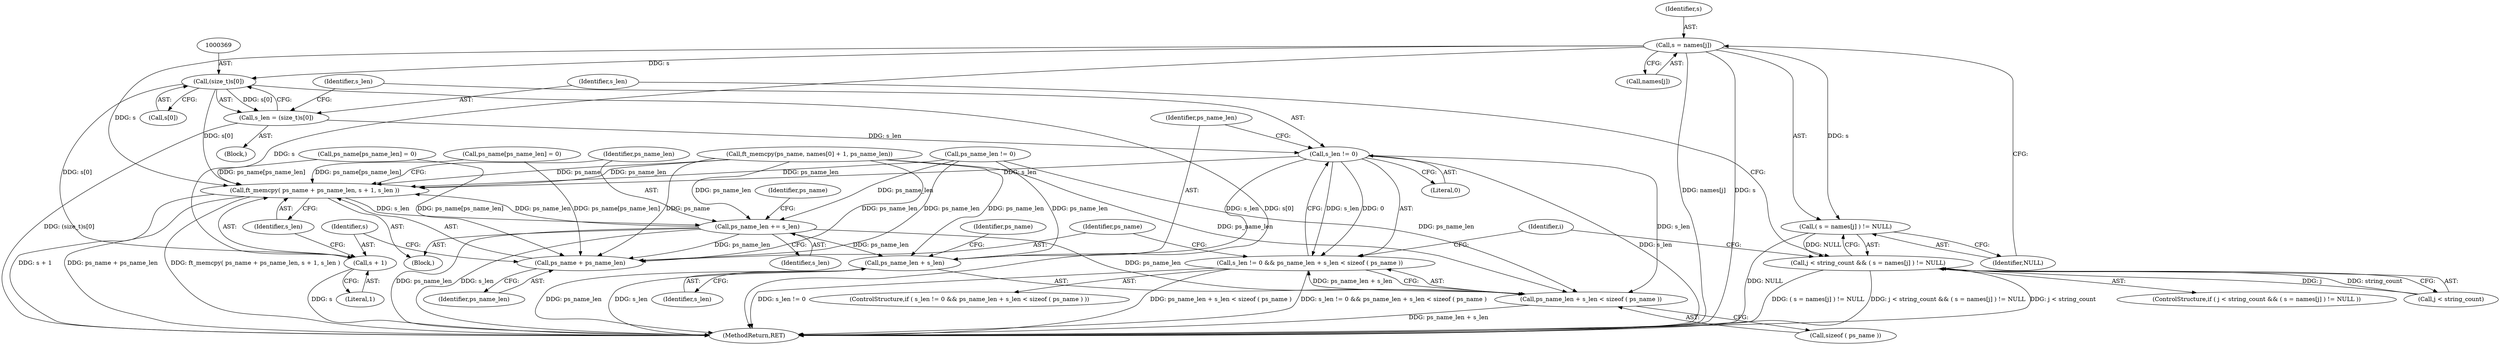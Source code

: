 digraph "0_savannah_18a8f0d9943369449bc4de92d411c78fb08d616c@array" {
"1000358" [label="(Call,s = names[j])"];
"1000357" [label="(Call,( s = names[j] ) != NULL)"];
"1000353" [label="(Call,j < string_count && ( s = names[j] ) != NULL)"];
"1000368" [label="(Call,(size_t)s[0])"];
"1000366" [label="(Call,s_len = (size_t)s[0])"];
"1000375" [label="(Call,s_len != 0)"];
"1000374" [label="(Call,s_len != 0 && ps_name_len + s_len < sizeof ( ps_name ))"];
"1000378" [label="(Call,ps_name_len + s_len < sizeof ( ps_name ))"];
"1000379" [label="(Call,ps_name_len + s_len)"];
"1000385" [label="(Call,ft_memcpy( ps_name + ps_name_len, s + 1, s_len ))"];
"1000393" [label="(Call,ps_name_len += s_len)"];
"1000386" [label="(Call,ps_name + ps_name_len)"];
"1000389" [label="(Call,s + 1)"];
"1000379" [label="(Call,ps_name_len + s_len)"];
"1000383" [label="(Identifier,ps_name)"];
"1000381" [label="(Identifier,s_len)"];
"1000354" [label="(Call,j < string_count)"];
"1000394" [label="(Identifier,ps_name_len)"];
"1000360" [label="(Call,names[j])"];
"1000382" [label="(Call,sizeof ( ps_name ))"];
"1000393" [label="(Call,ps_name_len += s_len)"];
"1000282" [label="(Call,ft_memcpy(ps_name, names[0] + 1, ps_name_len))"];
"1000363" [label="(Identifier,NULL)"];
"1000352" [label="(ControlStructure,if ( j < string_count && ( s = names[j] ) != NULL ))"];
"1000373" [label="(ControlStructure,if ( s_len != 0 && ps_name_len + s_len < sizeof ( ps_name ) ))"];
"1000359" [label="(Identifier,s)"];
"1000358" [label="(Call,s = names[j])"];
"1000380" [label="(Identifier,ps_name_len)"];
"1000357" [label="(Call,( s = names[j] ) != NULL)"];
"1000375" [label="(Call,s_len != 0)"];
"1000378" [label="(Call,ps_name_len + s_len < sizeof ( ps_name ))"];
"1000395" [label="(Identifier,s_len)"];
"1000404" [label="(MethodReturn,RET)"];
"1000376" [label="(Identifier,s_len)"];
"1000386" [label="(Call,ps_name + ps_name_len)"];
"1000388" [label="(Identifier,ps_name_len)"];
"1000353" [label="(Call,j < string_count && ( s = names[j] ) != NULL)"];
"1000390" [label="(Identifier,s)"];
"1000391" [label="(Literal,1)"];
"1000370" [label="(Call,s[0])"];
"1000384" [label="(Block,)"];
"1000374" [label="(Call,s_len != 0 && ps_name_len + s_len < sizeof ( ps_name ))"];
"1000377" [label="(Literal,0)"];
"1000392" [label="(Identifier,s_len)"];
"1000398" [label="(Identifier,ps_name)"];
"1000368" [label="(Call,(size_t)s[0])"];
"1000387" [label="(Identifier,ps_name)"];
"1000367" [label="(Identifier,s_len)"];
"1000341" [label="(Identifier,i)"];
"1000366" [label="(Call,s_len = (size_t)s[0])"];
"1000385" [label="(Call,ft_memcpy( ps_name + ps_name_len, s + 1, s_len ))"];
"1000396" [label="(Call,ps_name[ps_name_len] = 0)"];
"1000295" [label="(Call,ps_name[ps_name_len] = 0)"];
"1000389" [label="(Call,s + 1)"];
"1000278" [label="(Call,ps_name_len != 0)"];
"1000364" [label="(Block,)"];
"1000358" -> "1000357"  [label="AST: "];
"1000358" -> "1000360"  [label="CFG: "];
"1000359" -> "1000358"  [label="AST: "];
"1000360" -> "1000358"  [label="AST: "];
"1000363" -> "1000358"  [label="CFG: "];
"1000358" -> "1000404"  [label="DDG: names[j]"];
"1000358" -> "1000404"  [label="DDG: s"];
"1000358" -> "1000357"  [label="DDG: s"];
"1000358" -> "1000368"  [label="DDG: s"];
"1000358" -> "1000385"  [label="DDG: s"];
"1000358" -> "1000389"  [label="DDG: s"];
"1000357" -> "1000353"  [label="AST: "];
"1000357" -> "1000363"  [label="CFG: "];
"1000363" -> "1000357"  [label="AST: "];
"1000353" -> "1000357"  [label="CFG: "];
"1000357" -> "1000404"  [label="DDG: NULL"];
"1000357" -> "1000353"  [label="DDG: NULL"];
"1000353" -> "1000352"  [label="AST: "];
"1000353" -> "1000354"  [label="CFG: "];
"1000354" -> "1000353"  [label="AST: "];
"1000367" -> "1000353"  [label="CFG: "];
"1000341" -> "1000353"  [label="CFG: "];
"1000353" -> "1000404"  [label="DDG: ( s = names[j] ) != NULL"];
"1000353" -> "1000404"  [label="DDG: j < string_count && ( s = names[j] ) != NULL"];
"1000353" -> "1000404"  [label="DDG: j < string_count"];
"1000354" -> "1000353"  [label="DDG: j"];
"1000354" -> "1000353"  [label="DDG: string_count"];
"1000368" -> "1000366"  [label="AST: "];
"1000368" -> "1000370"  [label="CFG: "];
"1000369" -> "1000368"  [label="AST: "];
"1000370" -> "1000368"  [label="AST: "];
"1000366" -> "1000368"  [label="CFG: "];
"1000368" -> "1000404"  [label="DDG: s[0]"];
"1000368" -> "1000366"  [label="DDG: s[0]"];
"1000368" -> "1000385"  [label="DDG: s[0]"];
"1000368" -> "1000389"  [label="DDG: s[0]"];
"1000366" -> "1000364"  [label="AST: "];
"1000367" -> "1000366"  [label="AST: "];
"1000376" -> "1000366"  [label="CFG: "];
"1000366" -> "1000404"  [label="DDG: (size_t)s[0]"];
"1000366" -> "1000375"  [label="DDG: s_len"];
"1000375" -> "1000374"  [label="AST: "];
"1000375" -> "1000377"  [label="CFG: "];
"1000376" -> "1000375"  [label="AST: "];
"1000377" -> "1000375"  [label="AST: "];
"1000380" -> "1000375"  [label="CFG: "];
"1000374" -> "1000375"  [label="CFG: "];
"1000375" -> "1000404"  [label="DDG: s_len"];
"1000375" -> "1000374"  [label="DDG: s_len"];
"1000375" -> "1000374"  [label="DDG: 0"];
"1000375" -> "1000378"  [label="DDG: s_len"];
"1000375" -> "1000379"  [label="DDG: s_len"];
"1000375" -> "1000385"  [label="DDG: s_len"];
"1000374" -> "1000373"  [label="AST: "];
"1000374" -> "1000378"  [label="CFG: "];
"1000378" -> "1000374"  [label="AST: "];
"1000387" -> "1000374"  [label="CFG: "];
"1000341" -> "1000374"  [label="CFG: "];
"1000374" -> "1000404"  [label="DDG: s_len != 0"];
"1000374" -> "1000404"  [label="DDG: ps_name_len + s_len < sizeof ( ps_name )"];
"1000374" -> "1000404"  [label="DDG: s_len != 0 && ps_name_len + s_len < sizeof ( ps_name )"];
"1000378" -> "1000374"  [label="DDG: ps_name_len + s_len"];
"1000378" -> "1000382"  [label="CFG: "];
"1000379" -> "1000378"  [label="AST: "];
"1000382" -> "1000378"  [label="AST: "];
"1000378" -> "1000404"  [label="DDG: ps_name_len + s_len"];
"1000393" -> "1000378"  [label="DDG: ps_name_len"];
"1000278" -> "1000378"  [label="DDG: ps_name_len"];
"1000282" -> "1000378"  [label="DDG: ps_name_len"];
"1000379" -> "1000381"  [label="CFG: "];
"1000380" -> "1000379"  [label="AST: "];
"1000381" -> "1000379"  [label="AST: "];
"1000383" -> "1000379"  [label="CFG: "];
"1000379" -> "1000404"  [label="DDG: ps_name_len"];
"1000379" -> "1000404"  [label="DDG: s_len"];
"1000393" -> "1000379"  [label="DDG: ps_name_len"];
"1000278" -> "1000379"  [label="DDG: ps_name_len"];
"1000282" -> "1000379"  [label="DDG: ps_name_len"];
"1000385" -> "1000384"  [label="AST: "];
"1000385" -> "1000392"  [label="CFG: "];
"1000386" -> "1000385"  [label="AST: "];
"1000389" -> "1000385"  [label="AST: "];
"1000392" -> "1000385"  [label="AST: "];
"1000394" -> "1000385"  [label="CFG: "];
"1000385" -> "1000404"  [label="DDG: s + 1"];
"1000385" -> "1000404"  [label="DDG: ps_name + ps_name_len"];
"1000385" -> "1000404"  [label="DDG: ft_memcpy( ps_name + ps_name_len, s + 1, s_len )"];
"1000396" -> "1000385"  [label="DDG: ps_name[ps_name_len]"];
"1000295" -> "1000385"  [label="DDG: ps_name[ps_name_len]"];
"1000282" -> "1000385"  [label="DDG: ps_name"];
"1000282" -> "1000385"  [label="DDG: ps_name_len"];
"1000393" -> "1000385"  [label="DDG: ps_name_len"];
"1000278" -> "1000385"  [label="DDG: ps_name_len"];
"1000385" -> "1000393"  [label="DDG: s_len"];
"1000393" -> "1000384"  [label="AST: "];
"1000393" -> "1000395"  [label="CFG: "];
"1000394" -> "1000393"  [label="AST: "];
"1000395" -> "1000393"  [label="AST: "];
"1000398" -> "1000393"  [label="CFG: "];
"1000393" -> "1000404"  [label="DDG: ps_name_len"];
"1000393" -> "1000404"  [label="DDG: s_len"];
"1000393" -> "1000386"  [label="DDG: ps_name_len"];
"1000278" -> "1000393"  [label="DDG: ps_name_len"];
"1000282" -> "1000393"  [label="DDG: ps_name_len"];
"1000386" -> "1000388"  [label="CFG: "];
"1000387" -> "1000386"  [label="AST: "];
"1000388" -> "1000386"  [label="AST: "];
"1000390" -> "1000386"  [label="CFG: "];
"1000396" -> "1000386"  [label="DDG: ps_name[ps_name_len]"];
"1000295" -> "1000386"  [label="DDG: ps_name[ps_name_len]"];
"1000282" -> "1000386"  [label="DDG: ps_name"];
"1000282" -> "1000386"  [label="DDG: ps_name_len"];
"1000278" -> "1000386"  [label="DDG: ps_name_len"];
"1000389" -> "1000391"  [label="CFG: "];
"1000390" -> "1000389"  [label="AST: "];
"1000391" -> "1000389"  [label="AST: "];
"1000392" -> "1000389"  [label="CFG: "];
"1000389" -> "1000404"  [label="DDG: s"];
}
